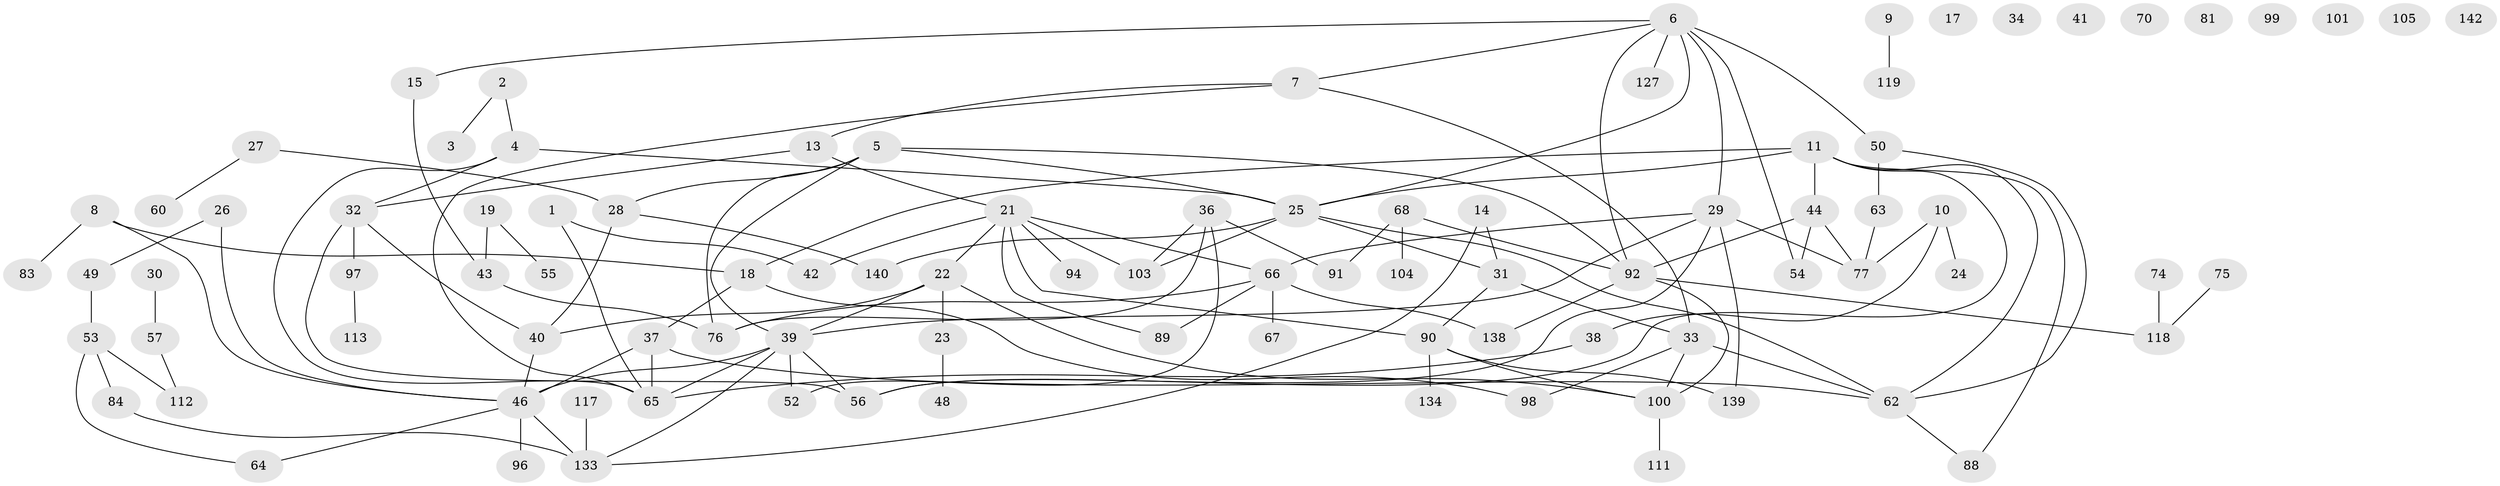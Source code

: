// Generated by graph-tools (version 1.1) at 2025/23/03/03/25 07:23:27]
// undirected, 94 vertices, 130 edges
graph export_dot {
graph [start="1"]
  node [color=gray90,style=filled];
  1;
  2;
  3;
  4 [super="+80"];
  5 [super="+16"];
  6 [super="+110"];
  7 [super="+69"];
  8 [super="+12"];
  9 [super="+85"];
  10 [super="+20"];
  11 [super="+47"];
  13 [super="+79"];
  14 [super="+131"];
  15;
  17;
  18 [super="+128"];
  19;
  21 [super="+114"];
  22 [super="+93"];
  23 [super="+45"];
  24 [super="+116"];
  25 [super="+59"];
  26;
  27 [super="+135"];
  28 [super="+132"];
  29 [super="+72"];
  30 [super="+35"];
  31 [super="+115"];
  32 [super="+136"];
  33 [super="+71"];
  34;
  36 [super="+78"];
  37 [super="+124"];
  38;
  39 [super="+51"];
  40 [super="+61"];
  41;
  42;
  43;
  44 [super="+73"];
  46 [super="+82"];
  48;
  49 [super="+106"];
  50;
  52;
  53 [super="+58"];
  54;
  55 [super="+126"];
  56;
  57;
  60;
  62 [super="+122"];
  63 [super="+86"];
  64 [super="+107"];
  65 [super="+121"];
  66 [super="+109"];
  67;
  68 [super="+129"];
  70 [super="+108"];
  74;
  75;
  76 [super="+102"];
  77 [super="+141"];
  81;
  83 [super="+87"];
  84 [super="+95"];
  88;
  89;
  90;
  91 [super="+123"];
  92 [super="+120"];
  94;
  96;
  97 [super="+125"];
  98;
  99;
  100 [super="+130"];
  101;
  103;
  104;
  105;
  111;
  112;
  113;
  117;
  118;
  119;
  127;
  133 [super="+137"];
  134;
  138;
  139;
  140;
  142;
  1 -- 42;
  1 -- 65;
  2 -- 3;
  2 -- 4;
  4 -- 25;
  4 -- 32;
  4 -- 65;
  5 -- 39;
  5 -- 28;
  5 -- 25;
  5 -- 92;
  5 -- 76;
  6 -- 54;
  6 -- 92;
  6 -- 127;
  6 -- 29;
  6 -- 50;
  6 -- 15;
  6 -- 25;
  6 -- 7;
  7 -- 65;
  7 -- 33;
  7 -- 13;
  8 -- 46;
  8 -- 83;
  8 -- 18;
  9 -- 119;
  10 -- 77;
  10 -- 24;
  10 -- 38;
  11 -- 56;
  11 -- 18;
  11 -- 44;
  11 -- 88;
  11 -- 25;
  11 -- 62;
  13 -- 32;
  13 -- 21;
  14 -- 133;
  14 -- 31;
  15 -- 43;
  18 -- 37;
  18 -- 98;
  19 -- 43;
  19 -- 55;
  21 -- 42;
  21 -- 90;
  21 -- 94;
  21 -- 103;
  21 -- 89;
  21 -- 22;
  21 -- 66;
  22 -- 39;
  22 -- 23;
  22 -- 40;
  22 -- 100;
  23 -- 48;
  25 -- 31;
  25 -- 103;
  25 -- 140;
  25 -- 62;
  26 -- 49;
  26 -- 46;
  27 -- 28;
  27 -- 60;
  28 -- 140;
  28 -- 40;
  29 -- 56;
  29 -- 77;
  29 -- 139;
  29 -- 66;
  29 -- 39;
  30 -- 57;
  31 -- 33;
  31 -- 90;
  32 -- 40;
  32 -- 56;
  32 -- 97;
  33 -- 62;
  33 -- 98;
  33 -- 100;
  36 -- 52;
  36 -- 103;
  36 -- 91;
  36 -- 76;
  37 -- 65;
  37 -- 62;
  37 -- 46;
  38 -- 65;
  39 -- 52;
  39 -- 133;
  39 -- 65;
  39 -- 56;
  39 -- 46;
  40 -- 46;
  43 -- 76 [weight=2];
  44 -- 54;
  44 -- 77;
  44 -- 92;
  46 -- 64;
  46 -- 96;
  46 -- 133;
  49 -- 53;
  50 -- 63;
  50 -- 62;
  53 -- 84;
  53 -- 64;
  53 -- 112;
  57 -- 112;
  62 -- 88;
  63 -- 77;
  66 -- 138;
  66 -- 67;
  66 -- 89;
  66 -- 76;
  68 -- 104;
  68 -- 91;
  68 -- 92;
  74 -- 118;
  75 -- 118;
  84 -- 133;
  90 -- 134;
  90 -- 139;
  90 -- 100;
  92 -- 118;
  92 -- 138;
  92 -- 100;
  97 -- 113;
  100 -- 111;
  117 -- 133;
}
